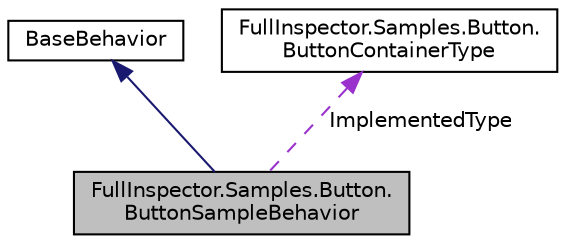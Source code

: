 digraph "FullInspector.Samples.Button.ButtonSampleBehavior"
{
  edge [fontname="Helvetica",fontsize="10",labelfontname="Helvetica",labelfontsize="10"];
  node [fontname="Helvetica",fontsize="10",shape=record];
  Node1 [label="FullInspector.Samples.Button.\lButtonSampleBehavior",height=0.2,width=0.4,color="black", fillcolor="grey75", style="filled" fontcolor="black"];
  Node2 -> Node1 [dir="back",color="midnightblue",fontsize="10",style="solid",fontname="Helvetica"];
  Node2 [label="BaseBehavior",height=0.2,width=0.4,color="black", fillcolor="white", style="filled",URL="$class_full_inspector_1_1_base_behavior.html"];
  Node3 -> Node1 [dir="back",color="darkorchid3",fontsize="10",style="dashed",label=" ImplementedType" ,fontname="Helvetica"];
  Node3 [label="FullInspector.Samples.Button.\lButtonContainerType",height=0.2,width=0.4,color="black", fillcolor="white", style="filled",URL="$class_full_inspector_1_1_samples_1_1_button_1_1_button_container_type.html"];
}
